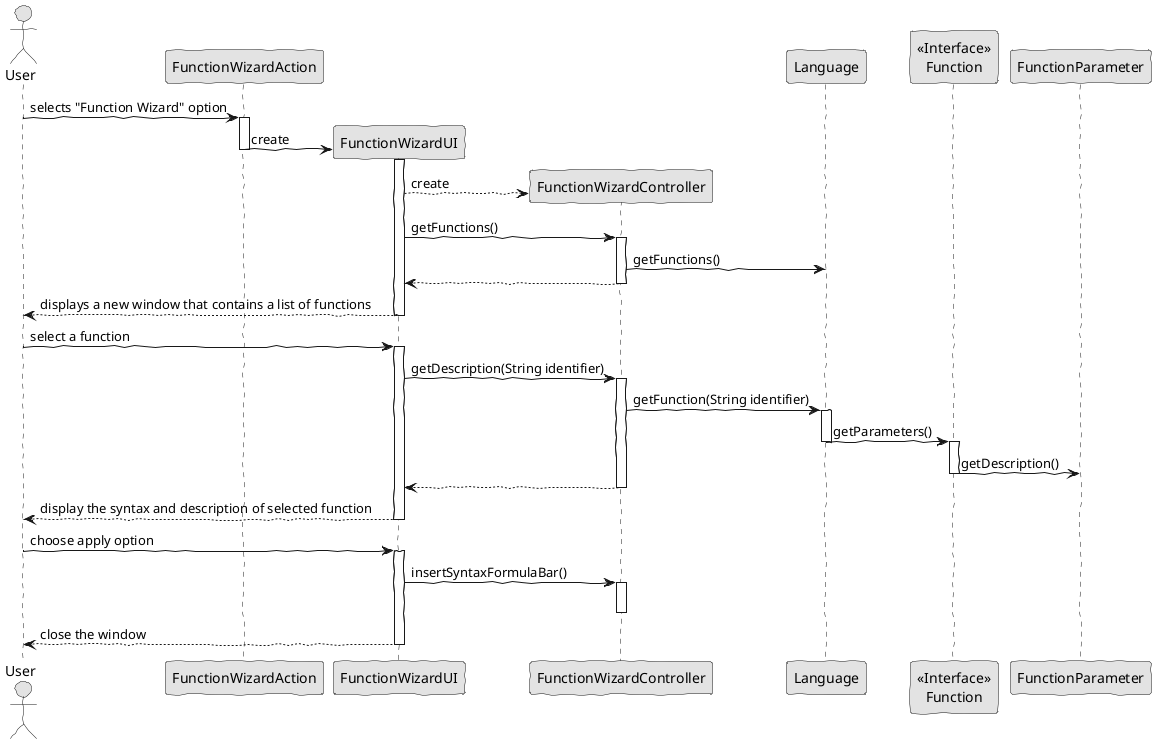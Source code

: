 @startuml ssd_insert_function_basic_wizard.png
skinparam handwritten true
skinparam monochrome true
skinparam packageStyle rect
skinparam defaultFontName FG Virgil
skinparam shadowing false

actor User 
participant "FunctionWizardAction" as Action
participant "FunctionWizardUI" as UI
participant "FunctionWizardController" as CRTL

User -> Action : selects "Function Wizard" option
activate Action
create UI

Action -> UI : create
deactivate Action
activate UI
create CRTL
UI --> CRTL : create
UI -> CRTL : getFunctions()
activate CRTL
CRTL -> Language : getFunctions()
CRTL --> UI : 
deactivate CRTL
UI --> User : displays a new window that contains a list of functions 
deactivate UI

User -> UI : select a function
activate UI
UI -> CRTL : getDescription(String identifier)
activate CRTL
participant "<<Interface>>\nFunction" as Function
CRTL -> Language : getFunction(String identifier)
activate Language
Language -> Function : getParameters()
deactivate Language
activate Function
Function -> FunctionParameter : getDescription()
deactivate Function
CRTL --> UI :
deactivate CRTL
UI --> User : display the syntax and description of selected function
deactivate UI

User -> UI : choose apply option
activate UI
UI -> CRTL : insertSyntaxFormulaBar()

activate CRTL
deactivate CRTL

UI --> User : close the window
deactivate UI


@enduml